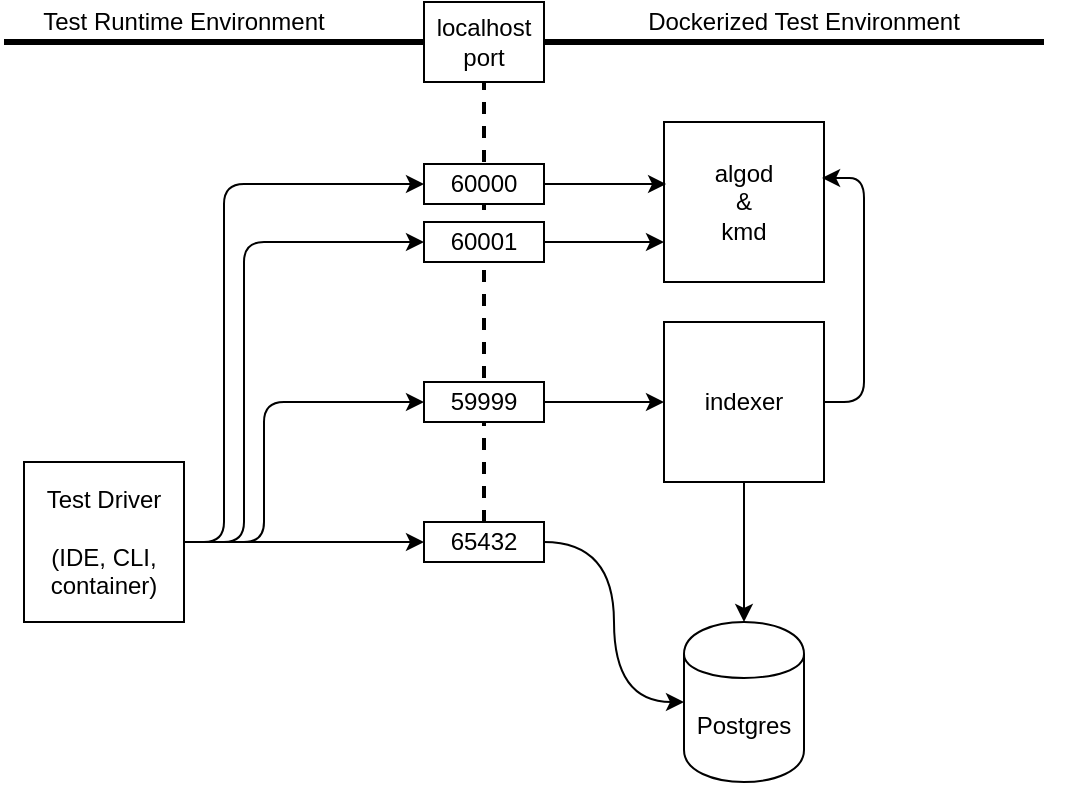<mxfile>
    <diagram id="HS0lg_PoKlv11ZVYbhXw" name="Page-1">
        <mxGraphModel dx="744" dy="554" grid="1" gridSize="10" guides="1" tooltips="1" connect="1" arrows="1" fold="1" page="1" pageScale="1" pageWidth="850" pageHeight="1100" math="0" shadow="0">
            <root>
                <mxCell id="0"/>
                <mxCell id="1" parent="0"/>
                <mxCell id="YCCqw9m8MG-2d-XIQVSM-2" value="Dockerized Test Environment" style="text;html=1;strokeColor=none;fillColor=none;align=center;verticalAlign=middle;whiteSpace=wrap;rounded=0;" parent="1" vertex="1">
                    <mxGeometry x="390" y="220" width="260" height="20" as="geometry"/>
                </mxCell>
                <mxCell id="YCCqw9m8MG-2d-XIQVSM-3" value="algod&lt;br&gt;&amp;amp;&lt;br&gt;kmd" style="whiteSpace=wrap;html=1;aspect=fixed;" parent="1" vertex="1">
                    <mxGeometry x="450" y="280" width="80" height="80" as="geometry"/>
                </mxCell>
                <mxCell id="YCCqw9m8MG-2d-XIQVSM-4" value="" style="endArrow=none;dashed=1;html=1;strokeWidth=2;exitX=0.5;exitY=0;exitDx=0;exitDy=0;" parent="1" edge="1" source="YCCqw9m8MG-2d-XIQVSM-28">
                    <mxGeometry width="50" height="50" relative="1" as="geometry">
                        <mxPoint x="360" y="750" as="sourcePoint"/>
                        <mxPoint x="360" y="240" as="targetPoint"/>
                    </mxGeometry>
                </mxCell>
                <mxCell id="YCCqw9m8MG-2d-XIQVSM-5" value="Test Runtime Environment" style="text;html=1;strokeColor=none;fillColor=none;align=center;verticalAlign=middle;whiteSpace=wrap;rounded=0;" parent="1" vertex="1">
                    <mxGeometry x="120" y="220" width="180" height="20" as="geometry"/>
                </mxCell>
                <mxCell id="YCCqw9m8MG-2d-XIQVSM-6" value="Postgres" style="shape=cylinder;whiteSpace=wrap;html=1;boundedLbl=1;backgroundOutline=1;" parent="1" vertex="1">
                    <mxGeometry x="460" y="530" width="60" height="80" as="geometry"/>
                </mxCell>
                <mxCell id="YCCqw9m8MG-2d-XIQVSM-20" style="edgeStyle=orthogonalEdgeStyle;rounded=0;orthogonalLoop=1;jettySize=auto;html=1;strokeWidth=1;entryX=0;entryY=0.75;entryDx=0;entryDy=0;" parent="1" source="YCCqw9m8MG-2d-XIQVSM-14" target="YCCqw9m8MG-2d-XIQVSM-3" edge="1">
                    <mxGeometry relative="1" as="geometry"/>
                </mxCell>
                <mxCell id="YCCqw9m8MG-2d-XIQVSM-14" value="60001" style="rounded=0;whiteSpace=wrap;html=1;" parent="1" vertex="1">
                    <mxGeometry x="330" y="330" width="60" height="20" as="geometry"/>
                </mxCell>
                <mxCell id="YCCqw9m8MG-2d-XIQVSM-18" style="edgeStyle=orthogonalEdgeStyle;rounded=0;orthogonalLoop=1;jettySize=auto;html=1;exitX=1;exitY=0.5;exitDx=0;exitDy=0;entryX=0.013;entryY=0.388;entryDx=0;entryDy=0;entryPerimeter=0;strokeWidth=1;" parent="1" source="YCCqw9m8MG-2d-XIQVSM-16" target="YCCqw9m8MG-2d-XIQVSM-3" edge="1">
                    <mxGeometry relative="1" as="geometry"/>
                </mxCell>
                <mxCell id="YCCqw9m8MG-2d-XIQVSM-16" value="60000" style="rounded=0;whiteSpace=wrap;html=1;" parent="1" vertex="1">
                    <mxGeometry x="330" y="301" width="60" height="20" as="geometry"/>
                </mxCell>
                <mxCell id="YCCqw9m8MG-2d-XIQVSM-29" style="edgeStyle=orthogonalEdgeStyle;curved=1;orthogonalLoop=1;jettySize=auto;html=1;entryX=0;entryY=0.5;entryDx=0;entryDy=0;strokeWidth=1;" parent="1" source="YCCqw9m8MG-2d-XIQVSM-28" target="YCCqw9m8MG-2d-XIQVSM-6" edge="1">
                    <mxGeometry relative="1" as="geometry"/>
                </mxCell>
                <mxCell id="YCCqw9m8MG-2d-XIQVSM-28" value="65432" style="rounded=0;whiteSpace=wrap;html=1;" parent="1" vertex="1">
                    <mxGeometry x="330" y="480" width="60" height="20" as="geometry"/>
                </mxCell>
                <mxCell id="jmN4ubJqjQ3D0z9f-JT_-6" style="edgeStyle=orthogonalEdgeStyle;orthogonalLoop=1;jettySize=auto;html=1;entryX=0;entryY=0.5;entryDx=0;entryDy=0;rounded=1;" parent="1" source="YCCqw9m8MG-2d-XIQVSM-31" target="YCCqw9m8MG-2d-XIQVSM-16" edge="1">
                    <mxGeometry relative="1" as="geometry">
                        <Array as="points">
                            <mxPoint x="230" y="490"/>
                            <mxPoint x="230" y="311"/>
                        </Array>
                    </mxGeometry>
                </mxCell>
                <mxCell id="jmN4ubJqjQ3D0z9f-JT_-7" style="edgeStyle=orthogonalEdgeStyle;orthogonalLoop=1;jettySize=auto;html=1;entryX=0;entryY=0.5;entryDx=0;entryDy=0;rounded=1;" parent="1" source="YCCqw9m8MG-2d-XIQVSM-31" target="YCCqw9m8MG-2d-XIQVSM-14" edge="1">
                    <mxGeometry relative="1" as="geometry">
                        <Array as="points">
                            <mxPoint x="240" y="490"/>
                            <mxPoint x="240" y="340"/>
                        </Array>
                    </mxGeometry>
                </mxCell>
                <mxCell id="jmN4ubJqjQ3D0z9f-JT_-8" style="edgeStyle=orthogonalEdgeStyle;orthogonalLoop=1;jettySize=auto;html=1;entryX=0;entryY=0.5;entryDx=0;entryDy=0;rounded=1;" parent="1" source="YCCqw9m8MG-2d-XIQVSM-31" target="jmN4ubJqjQ3D0z9f-JT_-1" edge="1">
                    <mxGeometry relative="1" as="geometry">
                        <Array as="points">
                            <mxPoint x="250" y="490"/>
                            <mxPoint x="250" y="420"/>
                        </Array>
                    </mxGeometry>
                </mxCell>
                <mxCell id="4" style="edgeStyle=none;html=1;exitX=1;exitY=0.5;exitDx=0;exitDy=0;entryX=0;entryY=0.5;entryDx=0;entryDy=0;" edge="1" parent="1" source="YCCqw9m8MG-2d-XIQVSM-31" target="YCCqw9m8MG-2d-XIQVSM-28">
                    <mxGeometry relative="1" as="geometry"/>
                </mxCell>
                <mxCell id="YCCqw9m8MG-2d-XIQVSM-31" value="Test Driver&lt;br&gt;&lt;br&gt;(IDE, CLI, container)" style="whiteSpace=wrap;html=1;aspect=fixed;" parent="1" vertex="1">
                    <mxGeometry x="130" y="450" width="80" height="80" as="geometry"/>
                </mxCell>
                <mxCell id="YCCqw9m8MG-2d-XIQVSM-41" value="" style="endArrow=none;html=1;strokeWidth=3;" parent="1" source="YCCqw9m8MG-2d-XIQVSM-42" edge="1">
                    <mxGeometry width="50" height="50" relative="1" as="geometry">
                        <mxPoint x="120" y="240" as="sourcePoint"/>
                        <mxPoint x="640" y="240" as="targetPoint"/>
                    </mxGeometry>
                </mxCell>
                <mxCell id="YCCqw9m8MG-2d-XIQVSM-42" value="localhost&lt;br&gt;port" style="rounded=0;whiteSpace=wrap;html=1;" parent="1" vertex="1">
                    <mxGeometry x="330" y="220" width="60" height="40" as="geometry"/>
                </mxCell>
                <mxCell id="YCCqw9m8MG-2d-XIQVSM-43" value="" style="endArrow=none;html=1;strokeWidth=3;" parent="1" target="YCCqw9m8MG-2d-XIQVSM-42" edge="1">
                    <mxGeometry width="50" height="50" relative="1" as="geometry">
                        <mxPoint x="120" y="240" as="sourcePoint"/>
                        <mxPoint x="640" y="240" as="targetPoint"/>
                    </mxGeometry>
                </mxCell>
                <mxCell id="jmN4ubJqjQ3D0z9f-JT_-4" style="edgeStyle=orthogonalEdgeStyle;rounded=1;orthogonalLoop=1;jettySize=auto;html=1;entryX=0;entryY=0.5;entryDx=0;entryDy=0;" parent="1" source="jmN4ubJqjQ3D0z9f-JT_-1" target="jmN4ubJqjQ3D0z9f-JT_-2" edge="1">
                    <mxGeometry relative="1" as="geometry"/>
                </mxCell>
                <mxCell id="jmN4ubJqjQ3D0z9f-JT_-1" value="59999" style="rounded=0;whiteSpace=wrap;html=1;" parent="1" vertex="1">
                    <mxGeometry x="330" y="410" width="60" height="20" as="geometry"/>
                </mxCell>
                <mxCell id="jmN4ubJqjQ3D0z9f-JT_-3" style="edgeStyle=orthogonalEdgeStyle;orthogonalLoop=1;jettySize=auto;html=1;entryX=0.988;entryY=0.35;entryDx=0;entryDy=0;entryPerimeter=0;rounded=1;" parent="1" source="jmN4ubJqjQ3D0z9f-JT_-2" target="YCCqw9m8MG-2d-XIQVSM-3" edge="1">
                    <mxGeometry relative="1" as="geometry">
                        <Array as="points">
                            <mxPoint x="550" y="420"/>
                            <mxPoint x="550" y="308"/>
                        </Array>
                    </mxGeometry>
                </mxCell>
                <mxCell id="5" style="edgeStyle=none;html=1;exitX=0.5;exitY=1;exitDx=0;exitDy=0;entryX=0.5;entryY=0;entryDx=0;entryDy=0;" edge="1" parent="1" source="jmN4ubJqjQ3D0z9f-JT_-2" target="YCCqw9m8MG-2d-XIQVSM-6">
                    <mxGeometry relative="1" as="geometry"/>
                </mxCell>
                <mxCell id="jmN4ubJqjQ3D0z9f-JT_-2" value="indexer&lt;span style=&quot;color: rgba(0 , 0 , 0 , 0) ; font-family: monospace ; font-size: 0px&quot;&gt;%3CmxGraphModel%3E%3Croot%3E%3CmxCell%20id%3D%220%22%2F%3E%3CmxCell%20id%3D%221%22%20parent%3D%220%22%2F%3E%3CmxCell%20id%3D%222%22%20value%3D%22algod%26lt%3Bbr%26gt%3B%26amp%3Bamp%3B%26lt%3Bbr%26gt%3Bkmd%22%20style%3D%22whiteSpace%3Dwrap%3Bhtml%3D1%3Baspect%3Dfixed%3B%22%20vertex%3D%221%22%20parent%3D%221%22%3E%3CmxGeometry%20x%3D%22480%22%20y%3D%22280%22%20width%3D%2280%22%20height%3D%2280%22%20as%3D%22geometry%22%2F%3E%3C%2FmxCell%3E%3C%2Froot%3E%3C%2FmxGraphModel%3E&lt;/span&gt;" style="whiteSpace=wrap;html=1;aspect=fixed;" parent="1" vertex="1">
                    <mxGeometry x="450" y="380" width="80" height="80" as="geometry"/>
                </mxCell>
            </root>
        </mxGraphModel>
    </diagram>
</mxfile>
